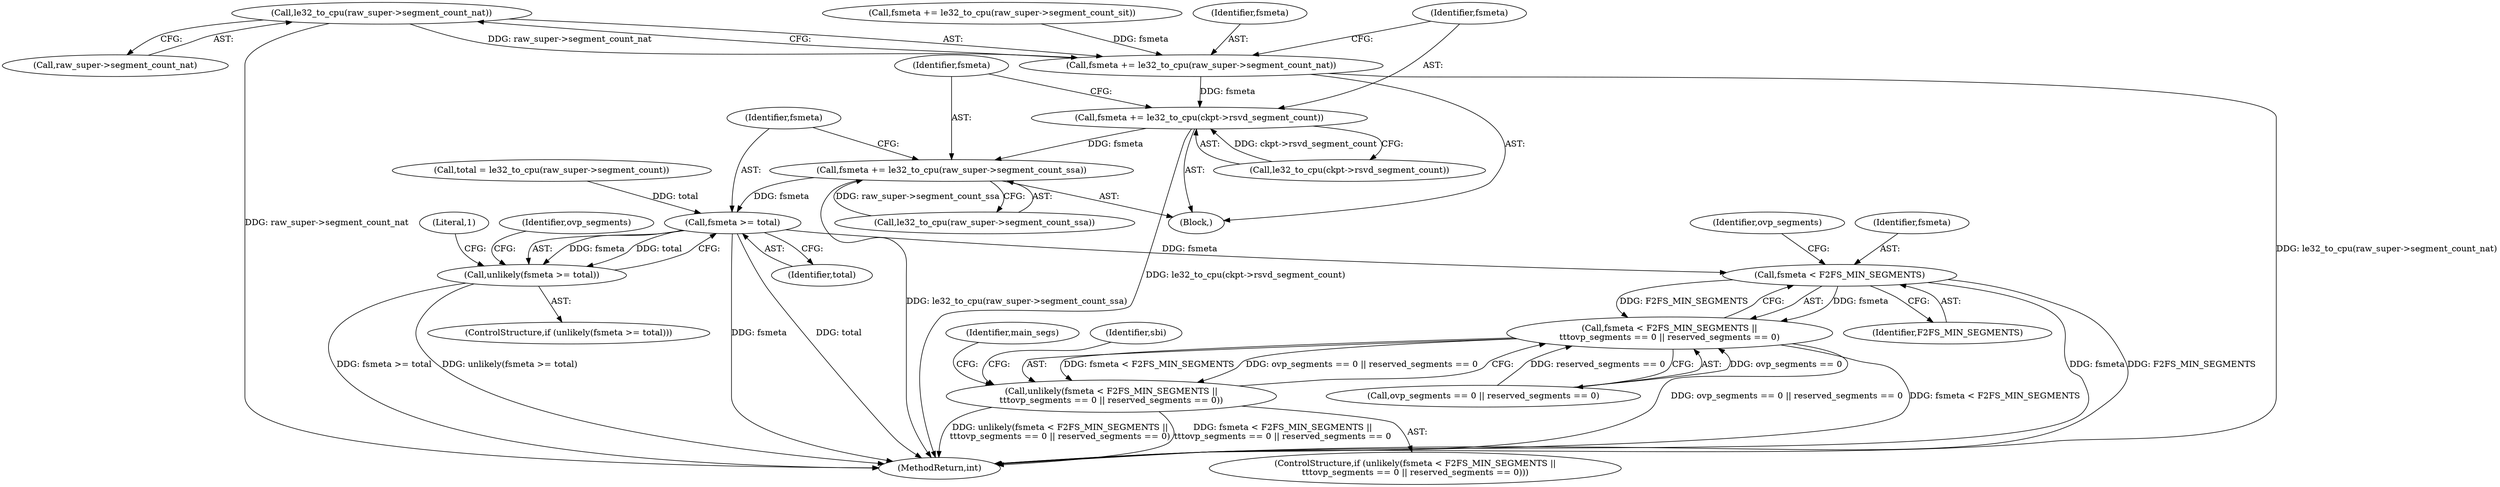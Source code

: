 digraph "0_linux_15d3042a937c13f5d9244241c7a9c8416ff6e82a@pointer" {
"1000140" [label="(Call,le32_to_cpu(raw_super->segment_count_nat))"];
"1000138" [label="(Call,fsmeta += le32_to_cpu(raw_super->segment_count_nat))"];
"1000144" [label="(Call,fsmeta += le32_to_cpu(ckpt->rsvd_segment_count))"];
"1000150" [label="(Call,fsmeta += le32_to_cpu(raw_super->segment_count_ssa))"];
"1000158" [label="(Call,fsmeta >= total)"];
"1000157" [label="(Call,unlikely(fsmeta >= total))"];
"1000178" [label="(Call,fsmeta < F2FS_MIN_SEGMENTS)"];
"1000177" [label="(Call,fsmeta < F2FS_MIN_SEGMENTS ||\n\t\t\tovp_segments == 0 || reserved_segments == 0)"];
"1000176" [label="(Call,unlikely(fsmeta < F2FS_MIN_SEGMENTS ||\n\t\t\tovp_segments == 0 || reserved_segments == 0))"];
"1000150" [label="(Call,fsmeta += le32_to_cpu(raw_super->segment_count_ssa))"];
"1000162" [label="(Literal,1)"];
"1000180" [label="(Identifier,F2FS_MIN_SEGMENTS)"];
"1000283" [label="(MethodReturn,int)"];
"1000145" [label="(Identifier,fsmeta)"];
"1000159" [label="(Identifier,fsmeta)"];
"1000176" [label="(Call,unlikely(fsmeta < F2FS_MIN_SEGMENTS ||\n\t\t\tovp_segments == 0 || reserved_segments == 0))"];
"1000181" [label="(Call,ovp_segments == 0 || reserved_segments == 0)"];
"1000177" [label="(Call,fsmeta < F2FS_MIN_SEGMENTS ||\n\t\t\tovp_segments == 0 || reserved_segments == 0)"];
"1000179" [label="(Identifier,fsmeta)"];
"1000198" [label="(Identifier,main_segs)"];
"1000191" [label="(Identifier,sbi)"];
"1000164" [label="(Identifier,ovp_segments)"];
"1000183" [label="(Identifier,ovp_segments)"];
"1000158" [label="(Call,fsmeta >= total)"];
"1000138" [label="(Call,fsmeta += le32_to_cpu(raw_super->segment_count_nat))"];
"1000120" [label="(Call,total = le32_to_cpu(raw_super->segment_count))"];
"1000178" [label="(Call,fsmeta < F2FS_MIN_SEGMENTS)"];
"1000151" [label="(Identifier,fsmeta)"];
"1000146" [label="(Call,le32_to_cpu(ckpt->rsvd_segment_count))"];
"1000139" [label="(Identifier,fsmeta)"];
"1000157" [label="(Call,unlikely(fsmeta >= total))"];
"1000175" [label="(ControlStructure,if (unlikely(fsmeta < F2FS_MIN_SEGMENTS ||\n\t\t\tovp_segments == 0 || reserved_segments == 0)))"];
"1000140" [label="(Call,le32_to_cpu(raw_super->segment_count_nat))"];
"1000160" [label="(Identifier,total)"];
"1000102" [label="(Block,)"];
"1000156" [label="(ControlStructure,if (unlikely(fsmeta >= total)))"];
"1000141" [label="(Call,raw_super->segment_count_nat)"];
"1000144" [label="(Call,fsmeta += le32_to_cpu(ckpt->rsvd_segment_count))"];
"1000152" [label="(Call,le32_to_cpu(raw_super->segment_count_ssa))"];
"1000132" [label="(Call,fsmeta += le32_to_cpu(raw_super->segment_count_sit))"];
"1000140" -> "1000138"  [label="AST: "];
"1000140" -> "1000141"  [label="CFG: "];
"1000141" -> "1000140"  [label="AST: "];
"1000138" -> "1000140"  [label="CFG: "];
"1000140" -> "1000283"  [label="DDG: raw_super->segment_count_nat"];
"1000140" -> "1000138"  [label="DDG: raw_super->segment_count_nat"];
"1000138" -> "1000102"  [label="AST: "];
"1000139" -> "1000138"  [label="AST: "];
"1000145" -> "1000138"  [label="CFG: "];
"1000138" -> "1000283"  [label="DDG: le32_to_cpu(raw_super->segment_count_nat)"];
"1000132" -> "1000138"  [label="DDG: fsmeta"];
"1000138" -> "1000144"  [label="DDG: fsmeta"];
"1000144" -> "1000102"  [label="AST: "];
"1000144" -> "1000146"  [label="CFG: "];
"1000145" -> "1000144"  [label="AST: "];
"1000146" -> "1000144"  [label="AST: "];
"1000151" -> "1000144"  [label="CFG: "];
"1000144" -> "1000283"  [label="DDG: le32_to_cpu(ckpt->rsvd_segment_count)"];
"1000146" -> "1000144"  [label="DDG: ckpt->rsvd_segment_count"];
"1000144" -> "1000150"  [label="DDG: fsmeta"];
"1000150" -> "1000102"  [label="AST: "];
"1000150" -> "1000152"  [label="CFG: "];
"1000151" -> "1000150"  [label="AST: "];
"1000152" -> "1000150"  [label="AST: "];
"1000159" -> "1000150"  [label="CFG: "];
"1000150" -> "1000283"  [label="DDG: le32_to_cpu(raw_super->segment_count_ssa)"];
"1000152" -> "1000150"  [label="DDG: raw_super->segment_count_ssa"];
"1000150" -> "1000158"  [label="DDG: fsmeta"];
"1000158" -> "1000157"  [label="AST: "];
"1000158" -> "1000160"  [label="CFG: "];
"1000159" -> "1000158"  [label="AST: "];
"1000160" -> "1000158"  [label="AST: "];
"1000157" -> "1000158"  [label="CFG: "];
"1000158" -> "1000283"  [label="DDG: fsmeta"];
"1000158" -> "1000283"  [label="DDG: total"];
"1000158" -> "1000157"  [label="DDG: fsmeta"];
"1000158" -> "1000157"  [label="DDG: total"];
"1000120" -> "1000158"  [label="DDG: total"];
"1000158" -> "1000178"  [label="DDG: fsmeta"];
"1000157" -> "1000156"  [label="AST: "];
"1000162" -> "1000157"  [label="CFG: "];
"1000164" -> "1000157"  [label="CFG: "];
"1000157" -> "1000283"  [label="DDG: unlikely(fsmeta >= total)"];
"1000157" -> "1000283"  [label="DDG: fsmeta >= total"];
"1000178" -> "1000177"  [label="AST: "];
"1000178" -> "1000180"  [label="CFG: "];
"1000179" -> "1000178"  [label="AST: "];
"1000180" -> "1000178"  [label="AST: "];
"1000183" -> "1000178"  [label="CFG: "];
"1000177" -> "1000178"  [label="CFG: "];
"1000178" -> "1000283"  [label="DDG: fsmeta"];
"1000178" -> "1000283"  [label="DDG: F2FS_MIN_SEGMENTS"];
"1000178" -> "1000177"  [label="DDG: fsmeta"];
"1000178" -> "1000177"  [label="DDG: F2FS_MIN_SEGMENTS"];
"1000177" -> "1000176"  [label="AST: "];
"1000177" -> "1000181"  [label="CFG: "];
"1000181" -> "1000177"  [label="AST: "];
"1000176" -> "1000177"  [label="CFG: "];
"1000177" -> "1000283"  [label="DDG: ovp_segments == 0 || reserved_segments == 0"];
"1000177" -> "1000283"  [label="DDG: fsmeta < F2FS_MIN_SEGMENTS"];
"1000177" -> "1000176"  [label="DDG: fsmeta < F2FS_MIN_SEGMENTS"];
"1000177" -> "1000176"  [label="DDG: ovp_segments == 0 || reserved_segments == 0"];
"1000181" -> "1000177"  [label="DDG: ovp_segments == 0"];
"1000181" -> "1000177"  [label="DDG: reserved_segments == 0"];
"1000176" -> "1000175"  [label="AST: "];
"1000191" -> "1000176"  [label="CFG: "];
"1000198" -> "1000176"  [label="CFG: "];
"1000176" -> "1000283"  [label="DDG: unlikely(fsmeta < F2FS_MIN_SEGMENTS ||\n\t\t\tovp_segments == 0 || reserved_segments == 0)"];
"1000176" -> "1000283"  [label="DDG: fsmeta < F2FS_MIN_SEGMENTS ||\n\t\t\tovp_segments == 0 || reserved_segments == 0"];
}

